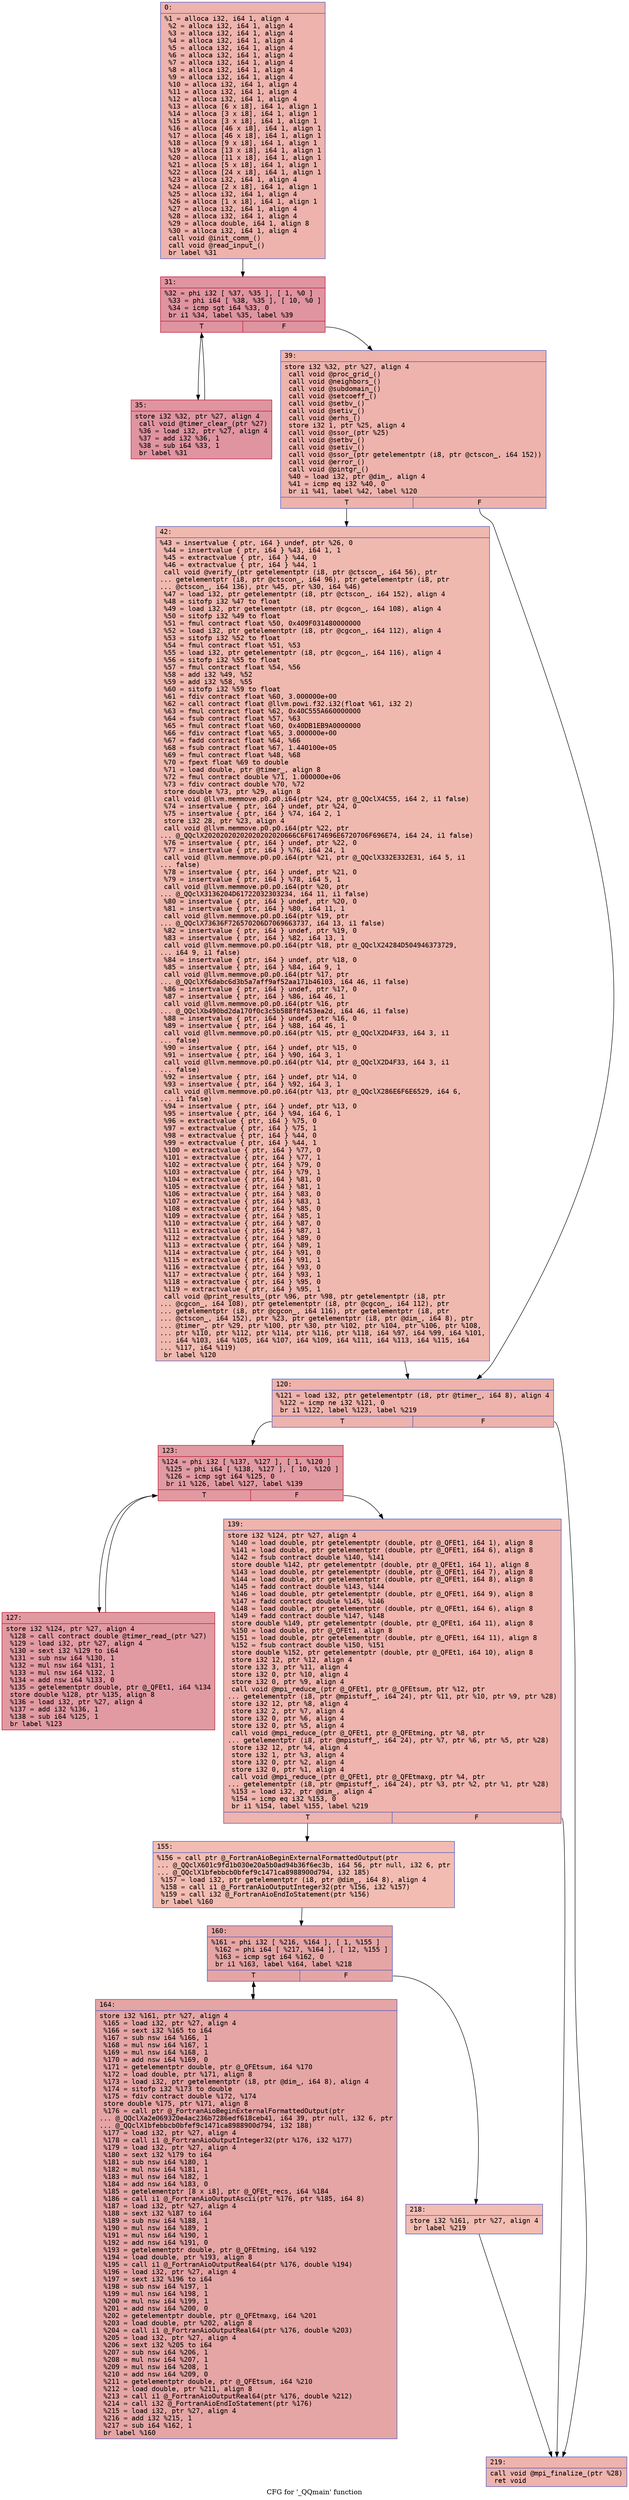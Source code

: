 digraph "CFG for '_QQmain' function" {
	label="CFG for '_QQmain' function";

	Node0x55c72cabfdc0 [shape=record,color="#3d50c3ff", style=filled, fillcolor="#d6524470" fontname="Courier",label="{0:\l|  %1 = alloca i32, i64 1, align 4\l  %2 = alloca i32, i64 1, align 4\l  %3 = alloca i32, i64 1, align 4\l  %4 = alloca i32, i64 1, align 4\l  %5 = alloca i32, i64 1, align 4\l  %6 = alloca i32, i64 1, align 4\l  %7 = alloca i32, i64 1, align 4\l  %8 = alloca i32, i64 1, align 4\l  %9 = alloca i32, i64 1, align 4\l  %10 = alloca i32, i64 1, align 4\l  %11 = alloca i32, i64 1, align 4\l  %12 = alloca i32, i64 1, align 4\l  %13 = alloca [6 x i8], i64 1, align 1\l  %14 = alloca [3 x i8], i64 1, align 1\l  %15 = alloca [3 x i8], i64 1, align 1\l  %16 = alloca [46 x i8], i64 1, align 1\l  %17 = alloca [46 x i8], i64 1, align 1\l  %18 = alloca [9 x i8], i64 1, align 1\l  %19 = alloca [13 x i8], i64 1, align 1\l  %20 = alloca [11 x i8], i64 1, align 1\l  %21 = alloca [5 x i8], i64 1, align 1\l  %22 = alloca [24 x i8], i64 1, align 1\l  %23 = alloca i32, i64 1, align 4\l  %24 = alloca [2 x i8], i64 1, align 1\l  %25 = alloca i32, i64 1, align 4\l  %26 = alloca [1 x i8], i64 1, align 1\l  %27 = alloca i32, i64 1, align 4\l  %28 = alloca i32, i64 1, align 4\l  %29 = alloca double, i64 1, align 8\l  %30 = alloca i32, i64 1, align 4\l  call void @init_comm_()\l  call void @read_input_()\l  br label %31\l}"];
	Node0x55c72cabfdc0 -> Node0x55c72cac1490[tooltip="0 -> 31\nProbability 100.00%" ];
	Node0x55c72cac1490 [shape=record,color="#b70d28ff", style=filled, fillcolor="#b70d2870" fontname="Courier",label="{31:\l|  %32 = phi i32 [ %37, %35 ], [ 1, %0 ]\l  %33 = phi i64 [ %38, %35 ], [ 10, %0 ]\l  %34 = icmp sgt i64 %33, 0\l  br i1 %34, label %35, label %39\l|{<s0>T|<s1>F}}"];
	Node0x55c72cac1490:s0 -> Node0x55c72cac1580[tooltip="31 -> 35\nProbability 96.88%" ];
	Node0x55c72cac1490:s1 -> Node0x55c72cac18f0[tooltip="31 -> 39\nProbability 3.12%" ];
	Node0x55c72cac1580 [shape=record,color="#b70d28ff", style=filled, fillcolor="#b70d2870" fontname="Courier",label="{35:\l|  store i32 %32, ptr %27, align 4\l  call void @timer_clear_(ptr %27)\l  %36 = load i32, ptr %27, align 4\l  %37 = add i32 %36, 1\l  %38 = sub i64 %33, 1\l  br label %31\l}"];
	Node0x55c72cac1580 -> Node0x55c72cac1490[tooltip="35 -> 31\nProbability 100.00%" ];
	Node0x55c72cac18f0 [shape=record,color="#3d50c3ff", style=filled, fillcolor="#d6524470" fontname="Courier",label="{39:\l|  store i32 %32, ptr %27, align 4\l  call void @proc_grid_()\l  call void @neighbors_()\l  call void @subdomain_()\l  call void @setcoeff_()\l  call void @setbv_()\l  call void @setiv_()\l  call void @erhs_()\l  store i32 1, ptr %25, align 4\l  call void @ssor_(ptr %25)\l  call void @setbv_()\l  call void @setiv_()\l  call void @ssor_(ptr getelementptr (i8, ptr @ctscon_, i64 152))\l  call void @error_()\l  call void @pintgr_()\l  %40 = load i32, ptr @dim_, align 4\l  %41 = icmp eq i32 %40, 0\l  br i1 %41, label %42, label %120\l|{<s0>T|<s1>F}}"];
	Node0x55c72cac18f0:s0 -> Node0x55c72cad2900[tooltip="39 -> 42\nProbability 37.50%" ];
	Node0x55c72cac18f0:s1 -> Node0x55c72cad2950[tooltip="39 -> 120\nProbability 62.50%" ];
	Node0x55c72cad2900 [shape=record,color="#3d50c3ff", style=filled, fillcolor="#de614d70" fontname="Courier",label="{42:\l|  %43 = insertvalue \{ ptr, i64 \} undef, ptr %26, 0\l  %44 = insertvalue \{ ptr, i64 \} %43, i64 1, 1\l  %45 = extractvalue \{ ptr, i64 \} %44, 0\l  %46 = extractvalue \{ ptr, i64 \} %44, 1\l  call void @verify_(ptr getelementptr (i8, ptr @ctscon_, i64 56), ptr\l... getelementptr (i8, ptr @ctscon_, i64 96), ptr getelementptr (i8, ptr\l... @ctscon_, i64 136), ptr %45, ptr %30, i64 %46)\l  %47 = load i32, ptr getelementptr (i8, ptr @ctscon_, i64 152), align 4\l  %48 = sitofp i32 %47 to float\l  %49 = load i32, ptr getelementptr (i8, ptr @cgcon_, i64 108), align 4\l  %50 = sitofp i32 %49 to float\l  %51 = fmul contract float %50, 0x409F031480000000\l  %52 = load i32, ptr getelementptr (i8, ptr @cgcon_, i64 112), align 4\l  %53 = sitofp i32 %52 to float\l  %54 = fmul contract float %51, %53\l  %55 = load i32, ptr getelementptr (i8, ptr @cgcon_, i64 116), align 4\l  %56 = sitofp i32 %55 to float\l  %57 = fmul contract float %54, %56\l  %58 = add i32 %49, %52\l  %59 = add i32 %58, %55\l  %60 = sitofp i32 %59 to float\l  %61 = fdiv contract float %60, 3.000000e+00\l  %62 = call contract float @llvm.powi.f32.i32(float %61, i32 2)\l  %63 = fmul contract float %62, 0x40C555A660000000\l  %64 = fsub contract float %57, %63\l  %65 = fmul contract float %60, 0x40DB1EB9A0000000\l  %66 = fdiv contract float %65, 3.000000e+00\l  %67 = fadd contract float %64, %66\l  %68 = fsub contract float %67, 1.440100e+05\l  %69 = fmul contract float %48, %68\l  %70 = fpext float %69 to double\l  %71 = load double, ptr @timer_, align 8\l  %72 = fmul contract double %71, 1.000000e+06\l  %73 = fdiv contract double %70, %72\l  store double %73, ptr %29, align 8\l  call void @llvm.memmove.p0.p0.i64(ptr %24, ptr @_QQclX4C55, i64 2, i1 false)\l  %74 = insertvalue \{ ptr, i64 \} undef, ptr %24, 0\l  %75 = insertvalue \{ ptr, i64 \} %74, i64 2, 1\l  store i32 28, ptr %23, align 4\l  call void @llvm.memmove.p0.p0.i64(ptr %22, ptr\l... @_QQclX20202020202020202020666C6F6174696E6720706F696E74, i64 24, i1 false)\l  %76 = insertvalue \{ ptr, i64 \} undef, ptr %22, 0\l  %77 = insertvalue \{ ptr, i64 \} %76, i64 24, 1\l  call void @llvm.memmove.p0.p0.i64(ptr %21, ptr @_QQclX332E332E31, i64 5, i1\l... false)\l  %78 = insertvalue \{ ptr, i64 \} undef, ptr %21, 0\l  %79 = insertvalue \{ ptr, i64 \} %78, i64 5, 1\l  call void @llvm.memmove.p0.p0.i64(ptr %20, ptr\l... @_QQclX3136204D61722032303234, i64 11, i1 false)\l  %80 = insertvalue \{ ptr, i64 \} undef, ptr %20, 0\l  %81 = insertvalue \{ ptr, i64 \} %80, i64 11, 1\l  call void @llvm.memmove.p0.p0.i64(ptr %19, ptr\l... @_QQclX73636F726570206D7069663737, i64 13, i1 false)\l  %82 = insertvalue \{ ptr, i64 \} undef, ptr %19, 0\l  %83 = insertvalue \{ ptr, i64 \} %82, i64 13, 1\l  call void @llvm.memmove.p0.p0.i64(ptr %18, ptr @_QQclX24284D504946373729,\l... i64 9, i1 false)\l  %84 = insertvalue \{ ptr, i64 \} undef, ptr %18, 0\l  %85 = insertvalue \{ ptr, i64 \} %84, i64 9, 1\l  call void @llvm.memmove.p0.p0.i64(ptr %17, ptr\l... @_QQclXf6dabc6d3b5a7aff9af52aa171b46103, i64 46, i1 false)\l  %86 = insertvalue \{ ptr, i64 \} undef, ptr %17, 0\l  %87 = insertvalue \{ ptr, i64 \} %86, i64 46, 1\l  call void @llvm.memmove.p0.p0.i64(ptr %16, ptr\l... @_QQclXb490bd2da170f0c3c5b588f8f453ea2d, i64 46, i1 false)\l  %88 = insertvalue \{ ptr, i64 \} undef, ptr %16, 0\l  %89 = insertvalue \{ ptr, i64 \} %88, i64 46, 1\l  call void @llvm.memmove.p0.p0.i64(ptr %15, ptr @_QQclX2D4F33, i64 3, i1\l... false)\l  %90 = insertvalue \{ ptr, i64 \} undef, ptr %15, 0\l  %91 = insertvalue \{ ptr, i64 \} %90, i64 3, 1\l  call void @llvm.memmove.p0.p0.i64(ptr %14, ptr @_QQclX2D4F33, i64 3, i1\l... false)\l  %92 = insertvalue \{ ptr, i64 \} undef, ptr %14, 0\l  %93 = insertvalue \{ ptr, i64 \} %92, i64 3, 1\l  call void @llvm.memmove.p0.p0.i64(ptr %13, ptr @_QQclX286E6F6E6529, i64 6,\l... i1 false)\l  %94 = insertvalue \{ ptr, i64 \} undef, ptr %13, 0\l  %95 = insertvalue \{ ptr, i64 \} %94, i64 6, 1\l  %96 = extractvalue \{ ptr, i64 \} %75, 0\l  %97 = extractvalue \{ ptr, i64 \} %75, 1\l  %98 = extractvalue \{ ptr, i64 \} %44, 0\l  %99 = extractvalue \{ ptr, i64 \} %44, 1\l  %100 = extractvalue \{ ptr, i64 \} %77, 0\l  %101 = extractvalue \{ ptr, i64 \} %77, 1\l  %102 = extractvalue \{ ptr, i64 \} %79, 0\l  %103 = extractvalue \{ ptr, i64 \} %79, 1\l  %104 = extractvalue \{ ptr, i64 \} %81, 0\l  %105 = extractvalue \{ ptr, i64 \} %81, 1\l  %106 = extractvalue \{ ptr, i64 \} %83, 0\l  %107 = extractvalue \{ ptr, i64 \} %83, 1\l  %108 = extractvalue \{ ptr, i64 \} %85, 0\l  %109 = extractvalue \{ ptr, i64 \} %85, 1\l  %110 = extractvalue \{ ptr, i64 \} %87, 0\l  %111 = extractvalue \{ ptr, i64 \} %87, 1\l  %112 = extractvalue \{ ptr, i64 \} %89, 0\l  %113 = extractvalue \{ ptr, i64 \} %89, 1\l  %114 = extractvalue \{ ptr, i64 \} %91, 0\l  %115 = extractvalue \{ ptr, i64 \} %91, 1\l  %116 = extractvalue \{ ptr, i64 \} %93, 0\l  %117 = extractvalue \{ ptr, i64 \} %93, 1\l  %118 = extractvalue \{ ptr, i64 \} %95, 0\l  %119 = extractvalue \{ ptr, i64 \} %95, 1\l  call void @print_results_(ptr %96, ptr %98, ptr getelementptr (i8, ptr\l... @cgcon_, i64 108), ptr getelementptr (i8, ptr @cgcon_, i64 112), ptr\l... getelementptr (i8, ptr @cgcon_, i64 116), ptr getelementptr (i8, ptr\l... @ctscon_, i64 152), ptr %23, ptr getelementptr (i8, ptr @dim_, i64 8), ptr\l... @timer_, ptr %29, ptr %100, ptr %30, ptr %102, ptr %104, ptr %106, ptr %108,\l... ptr %110, ptr %112, ptr %114, ptr %116, ptr %118, i64 %97, i64 %99, i64 %101,\l... i64 %103, i64 %105, i64 %107, i64 %109, i64 %111, i64 %113, i64 %115, i64\l... %117, i64 %119)\l  br label %120\l}"];
	Node0x55c72cad2900 -> Node0x55c72cad2950[tooltip="42 -> 120\nProbability 100.00%" ];
	Node0x55c72cad2950 [shape=record,color="#3d50c3ff", style=filled, fillcolor="#d6524470" fontname="Courier",label="{120:\l|  %121 = load i32, ptr getelementptr (i8, ptr @timer_, i64 8), align 4\l  %122 = icmp ne i32 %121, 0\l  br i1 %122, label %123, label %219\l|{<s0>T|<s1>F}}"];
	Node0x55c72cad2950:s0 -> Node0x55c72cad96f0[tooltip="120 -> 123\nProbability 62.50%" ];
	Node0x55c72cad2950:s1 -> Node0x55c72cad9740[tooltip="120 -> 219\nProbability 37.50%" ];
	Node0x55c72cad96f0 [shape=record,color="#b70d28ff", style=filled, fillcolor="#bb1b2c70" fontname="Courier",label="{123:\l|  %124 = phi i32 [ %137, %127 ], [ 1, %120 ]\l  %125 = phi i64 [ %138, %127 ], [ 10, %120 ]\l  %126 = icmp sgt i64 %125, 0\l  br i1 %126, label %127, label %139\l|{<s0>T|<s1>F}}"];
	Node0x55c72cad96f0:s0 -> Node0x55c72cad9840[tooltip="123 -> 127\nProbability 96.88%" ];
	Node0x55c72cad96f0:s1 -> Node0x55c72cad9a50[tooltip="123 -> 139\nProbability 3.12%" ];
	Node0x55c72cad9840 [shape=record,color="#b70d28ff", style=filled, fillcolor="#bb1b2c70" fontname="Courier",label="{127:\l|  store i32 %124, ptr %27, align 4\l  %128 = call contract double @timer_read_(ptr %27)\l  %129 = load i32, ptr %27, align 4\l  %130 = sext i32 %129 to i64\l  %131 = sub nsw i64 %130, 1\l  %132 = mul nsw i64 %131, 1\l  %133 = mul nsw i64 %132, 1\l  %134 = add nsw i64 %133, 0\l  %135 = getelementptr double, ptr @_QFEt1, i64 %134\l  store double %128, ptr %135, align 8\l  %136 = load i32, ptr %27, align 4\l  %137 = add i32 %136, 1\l  %138 = sub i64 %125, 1\l  br label %123\l}"];
	Node0x55c72cad9840 -> Node0x55c72cad96f0[tooltip="127 -> 123\nProbability 100.00%" ];
	Node0x55c72cad9a50 [shape=record,color="#3d50c3ff", style=filled, fillcolor="#d8564670" fontname="Courier",label="{139:\l|  store i32 %124, ptr %27, align 4\l  %140 = load double, ptr getelementptr (double, ptr @_QFEt1, i64 1), align 8\l  %141 = load double, ptr getelementptr (double, ptr @_QFEt1, i64 6), align 8\l  %142 = fsub contract double %140, %141\l  store double %142, ptr getelementptr (double, ptr @_QFEt1, i64 1), align 8\l  %143 = load double, ptr getelementptr (double, ptr @_QFEt1, i64 7), align 8\l  %144 = load double, ptr getelementptr (double, ptr @_QFEt1, i64 8), align 8\l  %145 = fadd contract double %143, %144\l  %146 = load double, ptr getelementptr (double, ptr @_QFEt1, i64 9), align 8\l  %147 = fadd contract double %145, %146\l  %148 = load double, ptr getelementptr (double, ptr @_QFEt1, i64 6), align 8\l  %149 = fadd contract double %147, %148\l  store double %149, ptr getelementptr (double, ptr @_QFEt1, i64 11), align 8\l  %150 = load double, ptr @_QFEt1, align 8\l  %151 = load double, ptr getelementptr (double, ptr @_QFEt1, i64 11), align 8\l  %152 = fsub contract double %150, %151\l  store double %152, ptr getelementptr (double, ptr @_QFEt1, i64 10), align 8\l  store i32 12, ptr %12, align 4\l  store i32 3, ptr %11, align 4\l  store i32 0, ptr %10, align 4\l  store i32 0, ptr %9, align 4\l  call void @mpi_reduce_(ptr @_QFEt1, ptr @_QFEtsum, ptr %12, ptr\l... getelementptr (i8, ptr @mpistuff_, i64 24), ptr %11, ptr %10, ptr %9, ptr %28)\l  store i32 12, ptr %8, align 4\l  store i32 2, ptr %7, align 4\l  store i32 0, ptr %6, align 4\l  store i32 0, ptr %5, align 4\l  call void @mpi_reduce_(ptr @_QFEt1, ptr @_QFEtming, ptr %8, ptr\l... getelementptr (i8, ptr @mpistuff_, i64 24), ptr %7, ptr %6, ptr %5, ptr %28)\l  store i32 12, ptr %4, align 4\l  store i32 1, ptr %3, align 4\l  store i32 0, ptr %2, align 4\l  store i32 0, ptr %1, align 4\l  call void @mpi_reduce_(ptr @_QFEt1, ptr @_QFEtmaxg, ptr %4, ptr\l... getelementptr (i8, ptr @mpistuff_, i64 24), ptr %3, ptr %2, ptr %1, ptr %28)\l  %153 = load i32, ptr @dim_, align 4\l  %154 = icmp eq i32 %153, 0\l  br i1 %154, label %155, label %219\l|{<s0>T|<s1>F}}"];
	Node0x55c72cad9a50:s0 -> Node0x55c72cadc030[tooltip="139 -> 155\nProbability 37.50%" ];
	Node0x55c72cad9a50:s1 -> Node0x55c72cad9740[tooltip="139 -> 219\nProbability 62.50%" ];
	Node0x55c72cadc030 [shape=record,color="#3d50c3ff", style=filled, fillcolor="#e1675170" fontname="Courier",label="{155:\l|  %156 = call ptr @_FortranAioBeginExternalFormattedOutput(ptr\l... @_QQclX601c9fd1b030e20a5b0ad94b36f6ec3b, i64 56, ptr null, i32 6, ptr\l... @_QQclX1bfebbcb0bfef9c1471ca8988900d794, i32 185)\l  %157 = load i32, ptr getelementptr (i8, ptr @dim_, i64 8), align 4\l  %158 = call i1 @_FortranAioOutputInteger32(ptr %156, i32 %157)\l  %159 = call i32 @_FortranAioEndIoStatement(ptr %156)\l  br label %160\l}"];
	Node0x55c72cadc030 -> Node0x55c72cadc8a0[tooltip="155 -> 160\nProbability 100.00%" ];
	Node0x55c72cadc8a0 [shape=record,color="#3d50c3ff", style=filled, fillcolor="#c5333470" fontname="Courier",label="{160:\l|  %161 = phi i32 [ %216, %164 ], [ 1, %155 ]\l  %162 = phi i64 [ %217, %164 ], [ 12, %155 ]\l  %163 = icmp sgt i64 %162, 0\l  br i1 %163, label %164, label %218\l|{<s0>T|<s1>F}}"];
	Node0x55c72cadc8a0:s0 -> Node0x55c72cadc960[tooltip="160 -> 164\nProbability 96.88%" ];
	Node0x55c72cadc8a0:s1 -> Node0x55c72cadcc20[tooltip="160 -> 218\nProbability 3.12%" ];
	Node0x55c72cadc960 [shape=record,color="#3d50c3ff", style=filled, fillcolor="#c5333470" fontname="Courier",label="{164:\l|  store i32 %161, ptr %27, align 4\l  %165 = load i32, ptr %27, align 4\l  %166 = sext i32 %165 to i64\l  %167 = sub nsw i64 %166, 1\l  %168 = mul nsw i64 %167, 1\l  %169 = mul nsw i64 %168, 1\l  %170 = add nsw i64 %169, 0\l  %171 = getelementptr double, ptr @_QFEtsum, i64 %170\l  %172 = load double, ptr %171, align 8\l  %173 = load i32, ptr getelementptr (i8, ptr @dim_, i64 8), align 4\l  %174 = sitofp i32 %173 to double\l  %175 = fdiv contract double %172, %174\l  store double %175, ptr %171, align 8\l  %176 = call ptr @_FortranAioBeginExternalFormattedOutput(ptr\l... @_QQclXa2e069320e4ac236b7286edf618ceb41, i64 39, ptr null, i32 6, ptr\l... @_QQclX1bfebbcb0bfef9c1471ca8988900d794, i32 188)\l  %177 = load i32, ptr %27, align 4\l  %178 = call i1 @_FortranAioOutputInteger32(ptr %176, i32 %177)\l  %179 = load i32, ptr %27, align 4\l  %180 = sext i32 %179 to i64\l  %181 = sub nsw i64 %180, 1\l  %182 = mul nsw i64 %181, 1\l  %183 = mul nsw i64 %182, 1\l  %184 = add nsw i64 %183, 0\l  %185 = getelementptr [8 x i8], ptr @_QFEt_recs, i64 %184\l  %186 = call i1 @_FortranAioOutputAscii(ptr %176, ptr %185, i64 8)\l  %187 = load i32, ptr %27, align 4\l  %188 = sext i32 %187 to i64\l  %189 = sub nsw i64 %188, 1\l  %190 = mul nsw i64 %189, 1\l  %191 = mul nsw i64 %190, 1\l  %192 = add nsw i64 %191, 0\l  %193 = getelementptr double, ptr @_QFEtming, i64 %192\l  %194 = load double, ptr %193, align 8\l  %195 = call i1 @_FortranAioOutputReal64(ptr %176, double %194)\l  %196 = load i32, ptr %27, align 4\l  %197 = sext i32 %196 to i64\l  %198 = sub nsw i64 %197, 1\l  %199 = mul nsw i64 %198, 1\l  %200 = mul nsw i64 %199, 1\l  %201 = add nsw i64 %200, 0\l  %202 = getelementptr double, ptr @_QFEtmaxg, i64 %201\l  %203 = load double, ptr %202, align 8\l  %204 = call i1 @_FortranAioOutputReal64(ptr %176, double %203)\l  %205 = load i32, ptr %27, align 4\l  %206 = sext i32 %205 to i64\l  %207 = sub nsw i64 %206, 1\l  %208 = mul nsw i64 %207, 1\l  %209 = mul nsw i64 %208, 1\l  %210 = add nsw i64 %209, 0\l  %211 = getelementptr double, ptr @_QFEtsum, i64 %210\l  %212 = load double, ptr %211, align 8\l  %213 = call i1 @_FortranAioOutputReal64(ptr %176, double %212)\l  %214 = call i32 @_FortranAioEndIoStatement(ptr %176)\l  %215 = load i32, ptr %27, align 4\l  %216 = add i32 %215, 1\l  %217 = sub i64 %162, 1\l  br label %160\l}"];
	Node0x55c72cadc960 -> Node0x55c72cadc8a0[tooltip="164 -> 160\nProbability 100.00%" ];
	Node0x55c72cadcc20 [shape=record,color="#3d50c3ff", style=filled, fillcolor="#e1675170" fontname="Courier",label="{218:\l|  store i32 %161, ptr %27, align 4\l  br label %219\l}"];
	Node0x55c72cadcc20 -> Node0x55c72cad9740[tooltip="218 -> 219\nProbability 100.00%" ];
	Node0x55c72cad9740 [shape=record,color="#3d50c3ff", style=filled, fillcolor="#d6524470" fontname="Courier",label="{219:\l|  call void @mpi_finalize_(ptr %28)\l  ret void\l}"];
}
